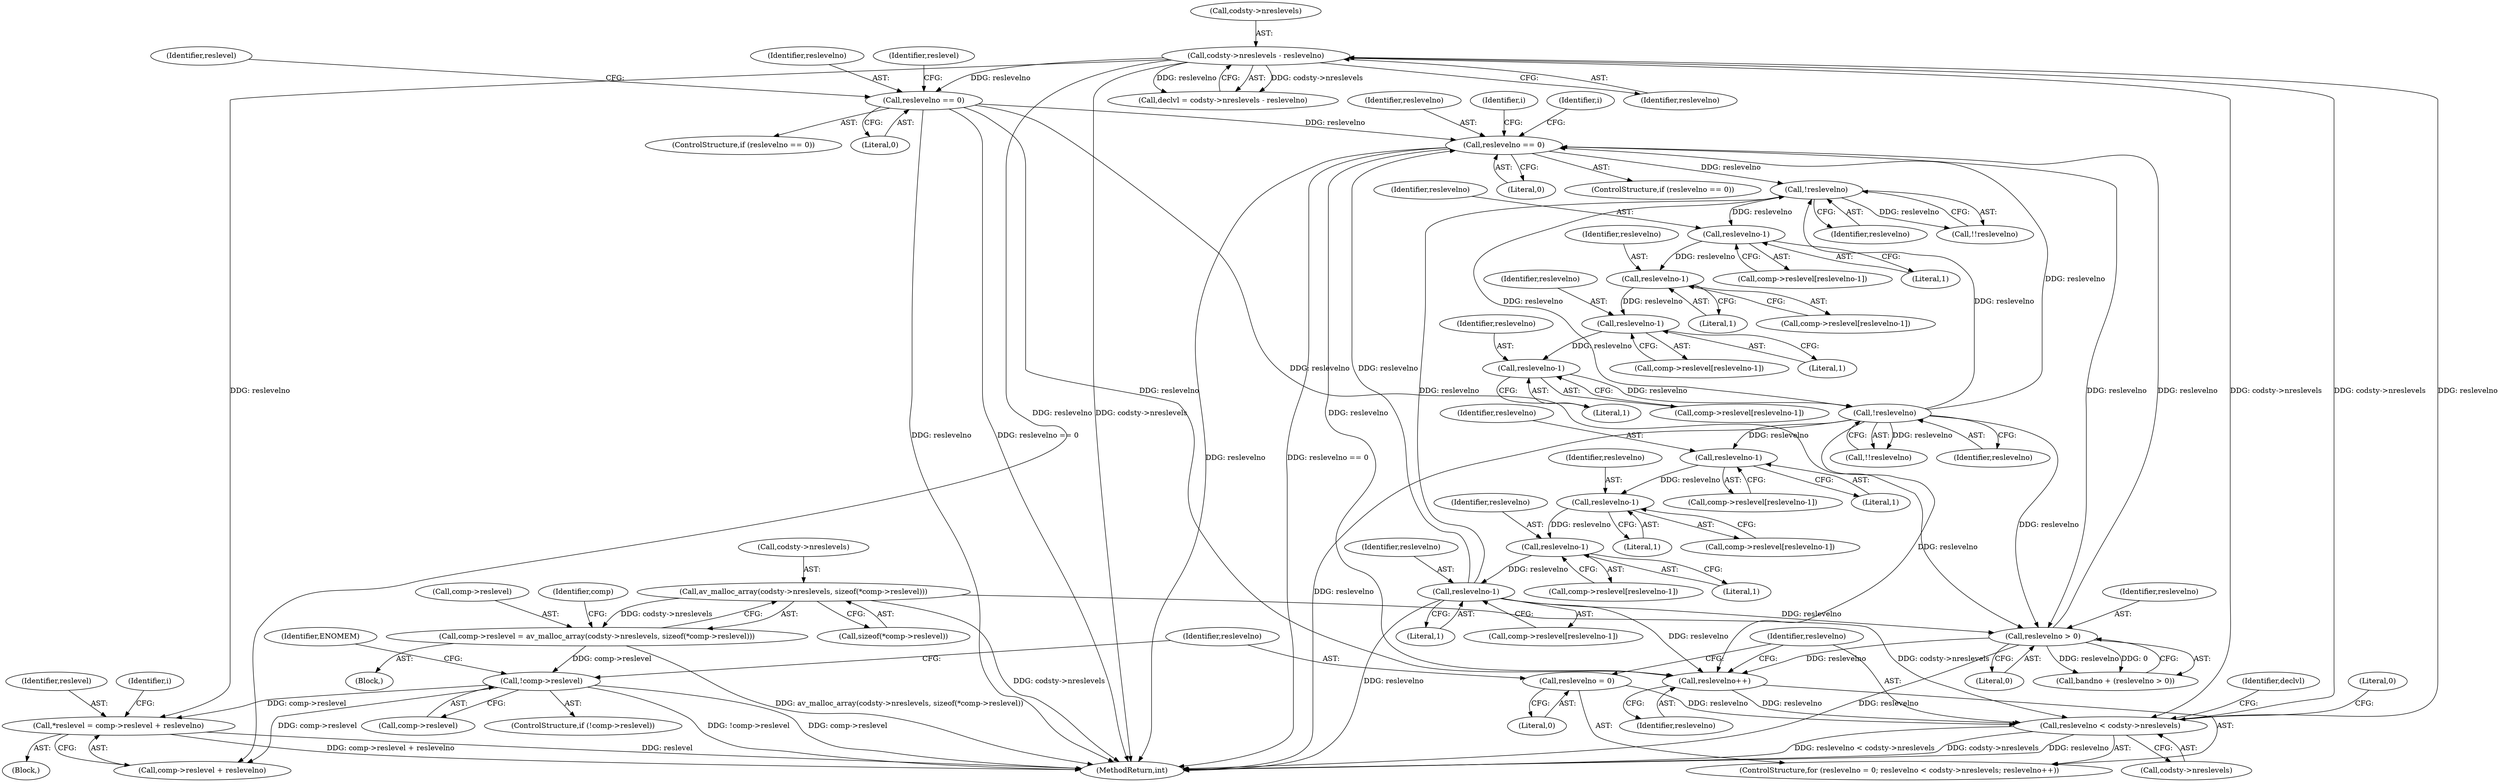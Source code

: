 digraph "0_FFmpeg_912ce9dd2080c5837285a471d750fa311e09b555_0@integer" {
"1000322" [label="(Call,*reslevel = comp->reslevel + reslevelno)"];
"1000294" [label="(Call,!comp->reslevel)"];
"1000280" [label="(Call,comp->reslevel = av_malloc_array(codsty->nreslevels, sizeof(*comp->reslevel)))"];
"1000284" [label="(Call,av_malloc_array(codsty->nreslevels, sizeof(*comp->reslevel)))"];
"1000316" [label="(Call,codsty->nreslevels - reslevelno)"];
"1000305" [label="(Call,reslevelno < codsty->nreslevels)"];
"1000302" [label="(Call,reslevelno = 0)"];
"1000310" [label="(Call,reslevelno++)"];
"1000663" [label="(Call,reslevelno == 0)"];
"1001472" [label="(Call,!reslevelno)"];
"1001461" [label="(Call,reslevelno-1)"];
"1001448" [label="(Call,reslevelno-1)"];
"1001426" [label="(Call,reslevelno-1)"];
"1001413" [label="(Call,reslevelno-1)"];
"1001393" [label="(Call,!reslevelno)"];
"1001540" [label="(Call,reslevelno-1)"];
"1001527" [label="(Call,reslevelno-1)"];
"1001505" [label="(Call,reslevelno-1)"];
"1001492" [label="(Call,reslevelno-1)"];
"1000573" [label="(Call,reslevelno > 0)"];
"1000385" [label="(Call,reslevelno == 0)"];
"1001427" [label="(Identifier,reslevelno)"];
"1001426" [label="(Call,reslevelno-1)"];
"1000281" [label="(Call,comp->reslevel)"];
"1001463" [label="(Literal,1)"];
"1001528" [label="(Identifier,reslevelno)"];
"1000665" [label="(Literal,0)"];
"1000314" [label="(Call,declvl = codsty->nreslevels - reslevelno)"];
"1001527" [label="(Call,reslevelno-1)"];
"1001494" [label="(Literal,1)"];
"1001457" [label="(Call,comp->reslevel[reslevelno-1])"];
"1001541" [label="(Identifier,reslevelno)"];
"1001536" [label="(Call,comp->reslevel[reslevelno-1])"];
"1000571" [label="(Call,bandno + (reslevelno > 0))"];
"1000280" [label="(Call,comp->reslevel = av_malloc_array(codsty->nreslevels, sizeof(*comp->reslevel)))"];
"1001414" [label="(Identifier,reslevelno)"];
"1000311" [label="(Identifier,reslevelno)"];
"1001488" [label="(Call,comp->reslevel[reslevelno-1])"];
"1000384" [label="(ControlStructure,if (reslevelno == 0))"];
"1000285" [label="(Call,codsty->nreslevels)"];
"1000320" [label="(Identifier,reslevelno)"];
"1000387" [label="(Literal,0)"];
"1001422" [label="(Call,comp->reslevel[reslevelno-1])"];
"1000316" [label="(Call,codsty->nreslevels - reslevelno)"];
"1000331" [label="(Identifier,i)"];
"1001573" [label="(MethodReturn,int)"];
"1001461" [label="(Call,reslevelno-1)"];
"1000574" [label="(Identifier,reslevelno)"];
"1000664" [label="(Identifier,reslevelno)"];
"1001394" [label="(Identifier,reslevelno)"];
"1001393" [label="(Call,!reslevelno)"];
"1000304" [label="(Literal,0)"];
"1001450" [label="(Literal,1)"];
"1000312" [label="(Block,)"];
"1000315" [label="(Identifier,declvl)"];
"1001472" [label="(Call,!reslevelno)"];
"1001449" [label="(Identifier,reslevelno)"];
"1001471" [label="(Call,!!reslevelno)"];
"1000396" [label="(Identifier,reslevel)"];
"1000295" [label="(Call,comp->reslevel)"];
"1001542" [label="(Literal,1)"];
"1001501" [label="(Call,comp->reslevel[reslevelno-1])"];
"1001415" [label="(Literal,1)"];
"1000663" [label="(Call,reslevelno == 0)"];
"1000294" [label="(Call,!comp->reslevel)"];
"1000305" [label="(Call,reslevelno < codsty->nreslevels)"];
"1000140" [label="(Block,)"];
"1000324" [label="(Call,comp->reslevel + reslevelno)"];
"1001392" [label="(Call,!!reslevelno)"];
"1001507" [label="(Literal,1)"];
"1001409" [label="(Call,comp->reslevel[reslevelno-1])"];
"1001462" [label="(Identifier,reslevelno)"];
"1001540" [label="(Call,reslevelno-1)"];
"1000307" [label="(Call,codsty->nreslevels)"];
"1000662" [label="(ControlStructure,if (reslevelno == 0))"];
"1000300" [label="(Identifier,ENOMEM)"];
"1000293" [label="(ControlStructure,if (!comp->reslevel))"];
"1000306" [label="(Identifier,reslevelno)"];
"1000301" [label="(ControlStructure,for (reslevelno = 0; reslevelno < codsty->nreslevels; reslevelno++))"];
"1000322" [label="(Call,*reslevel = comp->reslevel + reslevelno)"];
"1001572" [label="(Literal,0)"];
"1001492" [label="(Call,reslevelno-1)"];
"1001505" [label="(Call,reslevelno-1)"];
"1000296" [label="(Identifier,comp)"];
"1000317" [label="(Call,codsty->nreslevels)"];
"1001428" [label="(Literal,1)"];
"1000310" [label="(Call,reslevelno++)"];
"1000303" [label="(Identifier,reslevelno)"];
"1001413" [label="(Call,reslevelno-1)"];
"1000575" [label="(Literal,0)"];
"1000748" [label="(Identifier,i)"];
"1000386" [label="(Identifier,reslevelno)"];
"1000323" [label="(Identifier,reslevel)"];
"1000284" [label="(Call,av_malloc_array(codsty->nreslevels, sizeof(*comp->reslevel)))"];
"1001529" [label="(Literal,1)"];
"1000390" [label="(Identifier,reslevel)"];
"1001493" [label="(Identifier,reslevelno)"];
"1000573" [label="(Call,reslevelno > 0)"];
"1000669" [label="(Identifier,i)"];
"1001506" [label="(Identifier,reslevelno)"];
"1001523" [label="(Call,comp->reslevel[reslevelno-1])"];
"1000302" [label="(Call,reslevelno = 0)"];
"1001448" [label="(Call,reslevelno-1)"];
"1000385" [label="(Call,reslevelno == 0)"];
"1001473" [label="(Identifier,reslevelno)"];
"1000288" [label="(Call,sizeof(*comp->reslevel))"];
"1001444" [label="(Call,comp->reslevel[reslevelno-1])"];
"1000322" -> "1000312"  [label="AST: "];
"1000322" -> "1000324"  [label="CFG: "];
"1000323" -> "1000322"  [label="AST: "];
"1000324" -> "1000322"  [label="AST: "];
"1000331" -> "1000322"  [label="CFG: "];
"1000322" -> "1001573"  [label="DDG: comp->reslevel + reslevelno"];
"1000322" -> "1001573"  [label="DDG: reslevel"];
"1000294" -> "1000322"  [label="DDG: comp->reslevel"];
"1000316" -> "1000322"  [label="DDG: reslevelno"];
"1000294" -> "1000293"  [label="AST: "];
"1000294" -> "1000295"  [label="CFG: "];
"1000295" -> "1000294"  [label="AST: "];
"1000300" -> "1000294"  [label="CFG: "];
"1000303" -> "1000294"  [label="CFG: "];
"1000294" -> "1001573"  [label="DDG: !comp->reslevel"];
"1000294" -> "1001573"  [label="DDG: comp->reslevel"];
"1000280" -> "1000294"  [label="DDG: comp->reslevel"];
"1000294" -> "1000324"  [label="DDG: comp->reslevel"];
"1000280" -> "1000140"  [label="AST: "];
"1000280" -> "1000284"  [label="CFG: "];
"1000281" -> "1000280"  [label="AST: "];
"1000284" -> "1000280"  [label="AST: "];
"1000296" -> "1000280"  [label="CFG: "];
"1000280" -> "1001573"  [label="DDG: av_malloc_array(codsty->nreslevels, sizeof(*comp->reslevel))"];
"1000284" -> "1000280"  [label="DDG: codsty->nreslevels"];
"1000284" -> "1000288"  [label="CFG: "];
"1000285" -> "1000284"  [label="AST: "];
"1000288" -> "1000284"  [label="AST: "];
"1000284" -> "1001573"  [label="DDG: codsty->nreslevels"];
"1000284" -> "1000305"  [label="DDG: codsty->nreslevels"];
"1000316" -> "1000314"  [label="AST: "];
"1000316" -> "1000320"  [label="CFG: "];
"1000317" -> "1000316"  [label="AST: "];
"1000320" -> "1000316"  [label="AST: "];
"1000314" -> "1000316"  [label="CFG: "];
"1000316" -> "1001573"  [label="DDG: codsty->nreslevels"];
"1000316" -> "1000305"  [label="DDG: codsty->nreslevels"];
"1000316" -> "1000314"  [label="DDG: codsty->nreslevels"];
"1000316" -> "1000314"  [label="DDG: reslevelno"];
"1000305" -> "1000316"  [label="DDG: codsty->nreslevels"];
"1000305" -> "1000316"  [label="DDG: reslevelno"];
"1000316" -> "1000324"  [label="DDG: reslevelno"];
"1000316" -> "1000385"  [label="DDG: reslevelno"];
"1000305" -> "1000301"  [label="AST: "];
"1000305" -> "1000307"  [label="CFG: "];
"1000306" -> "1000305"  [label="AST: "];
"1000307" -> "1000305"  [label="AST: "];
"1000315" -> "1000305"  [label="CFG: "];
"1001572" -> "1000305"  [label="CFG: "];
"1000305" -> "1001573"  [label="DDG: reslevelno < codsty->nreslevels"];
"1000305" -> "1001573"  [label="DDG: codsty->nreslevels"];
"1000305" -> "1001573"  [label="DDG: reslevelno"];
"1000302" -> "1000305"  [label="DDG: reslevelno"];
"1000310" -> "1000305"  [label="DDG: reslevelno"];
"1000302" -> "1000301"  [label="AST: "];
"1000302" -> "1000304"  [label="CFG: "];
"1000303" -> "1000302"  [label="AST: "];
"1000304" -> "1000302"  [label="AST: "];
"1000306" -> "1000302"  [label="CFG: "];
"1000310" -> "1000301"  [label="AST: "];
"1000310" -> "1000311"  [label="CFG: "];
"1000311" -> "1000310"  [label="AST: "];
"1000306" -> "1000310"  [label="CFG: "];
"1000663" -> "1000310"  [label="DDG: reslevelno"];
"1001472" -> "1000310"  [label="DDG: reslevelno"];
"1000573" -> "1000310"  [label="DDG: reslevelno"];
"1000385" -> "1000310"  [label="DDG: reslevelno"];
"1001540" -> "1000310"  [label="DDG: reslevelno"];
"1000663" -> "1000662"  [label="AST: "];
"1000663" -> "1000665"  [label="CFG: "];
"1000664" -> "1000663"  [label="AST: "];
"1000665" -> "1000663"  [label="AST: "];
"1000669" -> "1000663"  [label="CFG: "];
"1000748" -> "1000663"  [label="CFG: "];
"1000663" -> "1001573"  [label="DDG: reslevelno == 0"];
"1000663" -> "1001573"  [label="DDG: reslevelno"];
"1000663" -> "1000573"  [label="DDG: reslevelno"];
"1001472" -> "1000663"  [label="DDG: reslevelno"];
"1000573" -> "1000663"  [label="DDG: reslevelno"];
"1000385" -> "1000663"  [label="DDG: reslevelno"];
"1001540" -> "1000663"  [label="DDG: reslevelno"];
"1000663" -> "1001393"  [label="DDG: reslevelno"];
"1001472" -> "1001471"  [label="AST: "];
"1001472" -> "1001473"  [label="CFG: "];
"1001473" -> "1001472"  [label="AST: "];
"1001471" -> "1001472"  [label="CFG: "];
"1001472" -> "1001573"  [label="DDG: reslevelno"];
"1001472" -> "1000573"  [label="DDG: reslevelno"];
"1001472" -> "1001393"  [label="DDG: reslevelno"];
"1001472" -> "1001471"  [label="DDG: reslevelno"];
"1001461" -> "1001472"  [label="DDG: reslevelno"];
"1001393" -> "1001472"  [label="DDG: reslevelno"];
"1001472" -> "1001492"  [label="DDG: reslevelno"];
"1001461" -> "1001457"  [label="AST: "];
"1001461" -> "1001463"  [label="CFG: "];
"1001462" -> "1001461"  [label="AST: "];
"1001463" -> "1001461"  [label="AST: "];
"1001457" -> "1001461"  [label="CFG: "];
"1001448" -> "1001461"  [label="DDG: reslevelno"];
"1001448" -> "1001444"  [label="AST: "];
"1001448" -> "1001450"  [label="CFG: "];
"1001449" -> "1001448"  [label="AST: "];
"1001450" -> "1001448"  [label="AST: "];
"1001444" -> "1001448"  [label="CFG: "];
"1001426" -> "1001448"  [label="DDG: reslevelno"];
"1001426" -> "1001422"  [label="AST: "];
"1001426" -> "1001428"  [label="CFG: "];
"1001427" -> "1001426"  [label="AST: "];
"1001428" -> "1001426"  [label="AST: "];
"1001422" -> "1001426"  [label="CFG: "];
"1001413" -> "1001426"  [label="DDG: reslevelno"];
"1001413" -> "1001409"  [label="AST: "];
"1001413" -> "1001415"  [label="CFG: "];
"1001414" -> "1001413"  [label="AST: "];
"1001415" -> "1001413"  [label="AST: "];
"1001409" -> "1001413"  [label="CFG: "];
"1001393" -> "1001413"  [label="DDG: reslevelno"];
"1001393" -> "1001392"  [label="AST: "];
"1001393" -> "1001394"  [label="CFG: "];
"1001394" -> "1001393"  [label="AST: "];
"1001392" -> "1001393"  [label="CFG: "];
"1001393" -> "1001392"  [label="DDG: reslevelno"];
"1001540" -> "1001393"  [label="DDG: reslevelno"];
"1001540" -> "1001536"  [label="AST: "];
"1001540" -> "1001542"  [label="CFG: "];
"1001541" -> "1001540"  [label="AST: "];
"1001542" -> "1001540"  [label="AST: "];
"1001536" -> "1001540"  [label="CFG: "];
"1001540" -> "1001573"  [label="DDG: reslevelno"];
"1001540" -> "1000573"  [label="DDG: reslevelno"];
"1001527" -> "1001540"  [label="DDG: reslevelno"];
"1001527" -> "1001523"  [label="AST: "];
"1001527" -> "1001529"  [label="CFG: "];
"1001528" -> "1001527"  [label="AST: "];
"1001529" -> "1001527"  [label="AST: "];
"1001523" -> "1001527"  [label="CFG: "];
"1001505" -> "1001527"  [label="DDG: reslevelno"];
"1001505" -> "1001501"  [label="AST: "];
"1001505" -> "1001507"  [label="CFG: "];
"1001506" -> "1001505"  [label="AST: "];
"1001507" -> "1001505"  [label="AST: "];
"1001501" -> "1001505"  [label="CFG: "];
"1001492" -> "1001505"  [label="DDG: reslevelno"];
"1001492" -> "1001488"  [label="AST: "];
"1001492" -> "1001494"  [label="CFG: "];
"1001493" -> "1001492"  [label="AST: "];
"1001494" -> "1001492"  [label="AST: "];
"1001488" -> "1001492"  [label="CFG: "];
"1000573" -> "1000571"  [label="AST: "];
"1000573" -> "1000575"  [label="CFG: "];
"1000574" -> "1000573"  [label="AST: "];
"1000575" -> "1000573"  [label="AST: "];
"1000571" -> "1000573"  [label="CFG: "];
"1000573" -> "1001573"  [label="DDG: reslevelno"];
"1000573" -> "1000571"  [label="DDG: reslevelno"];
"1000573" -> "1000571"  [label="DDG: 0"];
"1000385" -> "1000573"  [label="DDG: reslevelno"];
"1000385" -> "1000384"  [label="AST: "];
"1000385" -> "1000387"  [label="CFG: "];
"1000386" -> "1000385"  [label="AST: "];
"1000387" -> "1000385"  [label="AST: "];
"1000390" -> "1000385"  [label="CFG: "];
"1000396" -> "1000385"  [label="CFG: "];
"1000385" -> "1001573"  [label="DDG: reslevelno"];
"1000385" -> "1001573"  [label="DDG: reslevelno == 0"];
}
